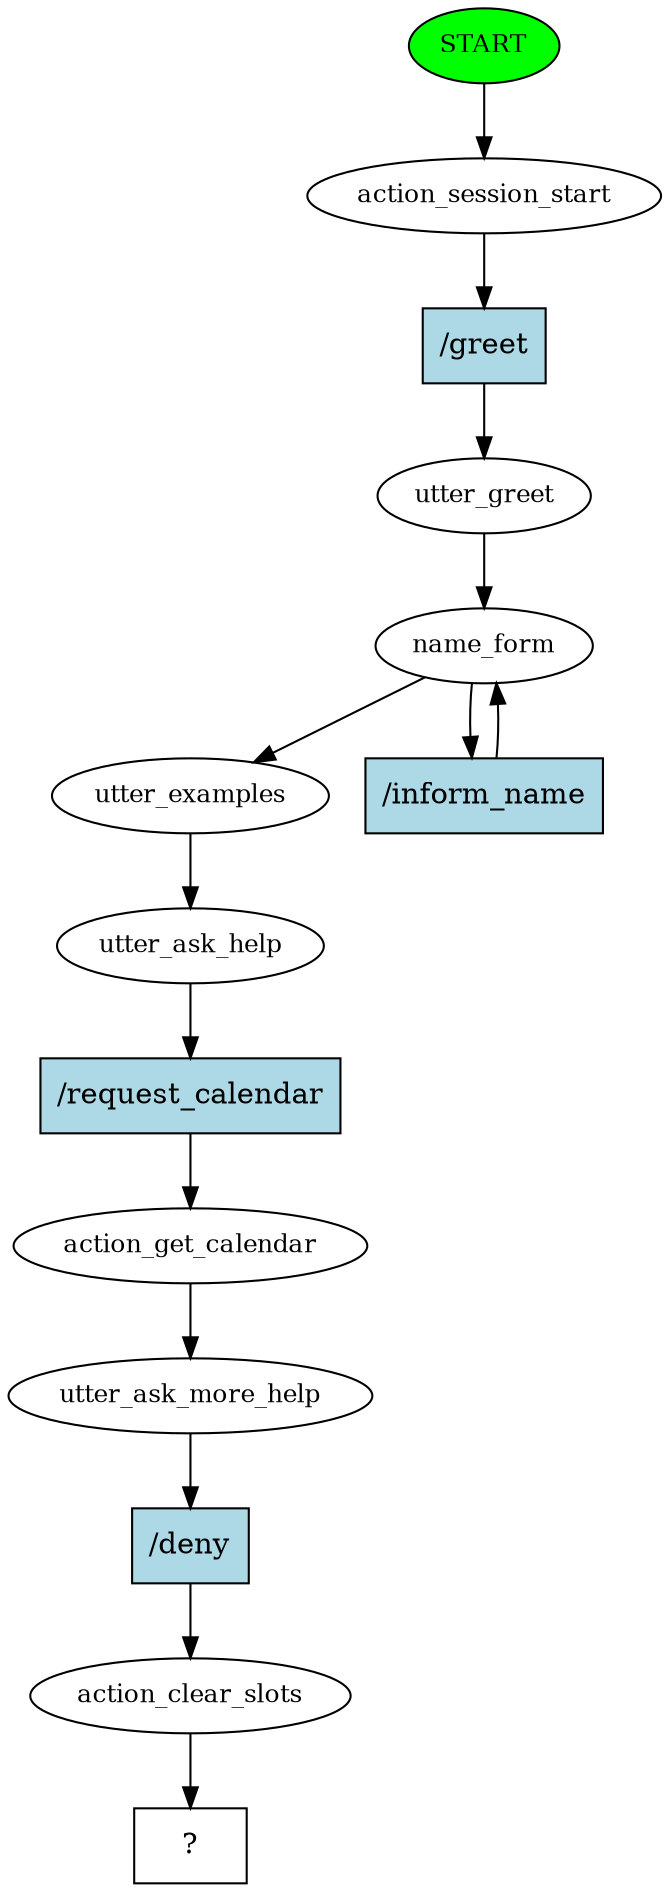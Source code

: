 digraph  {
0 [class="start active", fillcolor=green, fontsize=12, label=START, style=filled];
1 [class=active, fontsize=12, label=action_session_start];
2 [class=active, fontsize=12, label=utter_greet];
3 [class=active, fontsize=12, label=name_form];
5 [class=active, fontsize=12, label=utter_examples];
6 [class=active, fontsize=12, label=utter_ask_help];
7 [class=active, fontsize=12, label=action_get_calendar];
8 [class=active, fontsize=12, label=utter_ask_more_help];
9 [class=active, fontsize=12, label=action_clear_slots];
10 [class="intent dashed active", label="  ?  ", shape=rect];
11 [class="intent active", fillcolor=lightblue, label="/greet", shape=rect, style=filled];
12 [class="intent active", fillcolor=lightblue, label="/inform_name", shape=rect, style=filled];
13 [class="intent active", fillcolor=lightblue, label="/request_calendar", shape=rect, style=filled];
14 [class="intent active", fillcolor=lightblue, label="/deny", shape=rect, style=filled];
0 -> 1  [class=active, key=NONE, label=""];
1 -> 11  [class=active, key=0];
2 -> 3  [class=active, key=NONE, label=""];
3 -> 5  [class=active, key=NONE, label=""];
3 -> 12  [class=active, key=0];
5 -> 6  [class=active, key=NONE, label=""];
6 -> 13  [class=active, key=0];
7 -> 8  [class=active, key=NONE, label=""];
8 -> 14  [class=active, key=0];
9 -> 10  [class=active, key=NONE, label=""];
11 -> 2  [class=active, key=0];
12 -> 3  [class=active, key=0];
13 -> 7  [class=active, key=0];
14 -> 9  [class=active, key=0];
}
